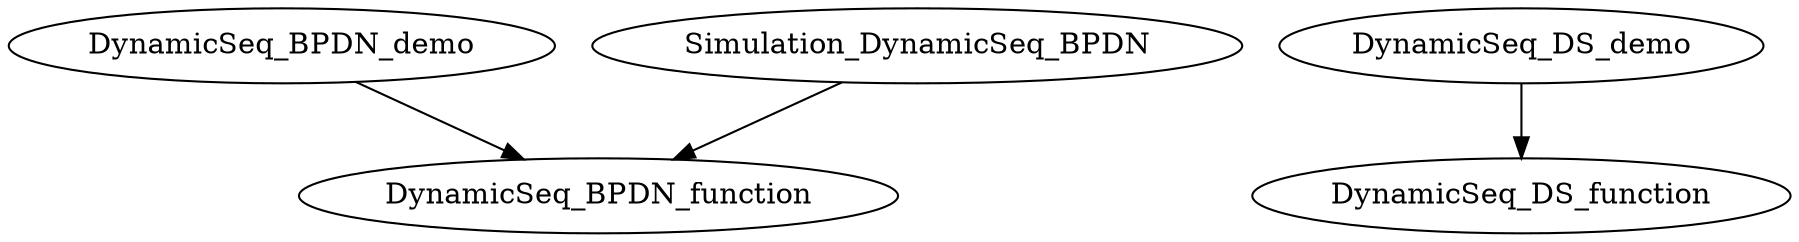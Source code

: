 /* Created by mdot for Matlab */
digraph m2html {
  DynamicSeq_BPDN_demo -> DynamicSeq_BPDN_function;
  DynamicSeq_DS_demo -> DynamicSeq_DS_function;
  Simulation_DynamicSeq_BPDN -> DynamicSeq_BPDN_function;

  DynamicSeq_BPDN_demo [URL="DynamicSeq_BPDN_demo.html"];
  DynamicSeq_BPDN_function [URL="DynamicSeq_BPDN_function.html"];
  DynamicSeq_DS_demo [URL="DynamicSeq_DS_demo.html"];
  DynamicSeq_DS_function [URL="DynamicSeq_DS_function.html"];
  Simulation_DynamicSeq_BPDN [URL="Simulation_DynamicSeq_BPDN.html"];
}